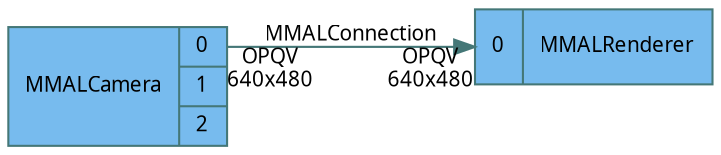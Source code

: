 digraph G {
    graph [rankdir=LR];
    node [shape=record, style=filled, fontname="Sans", fontsize=10, fillcolor="#77bbee", color="#447777"];
    edge [fontname="Sans", fontsize=10, color="#447777"];

    MMALCamera [label="{MMALCamera|{<preview>0|<video>1|<still>2}}"];
    MMALRenderer [label="{<input>0|MMALRenderer}"];

    MMALCamera:preview->MMALRenderer:input [
        headlabel="OPQV\n640x480",
        label="MMALConnection",
        taillabel="OPQV\n640x480"
        ];
}
